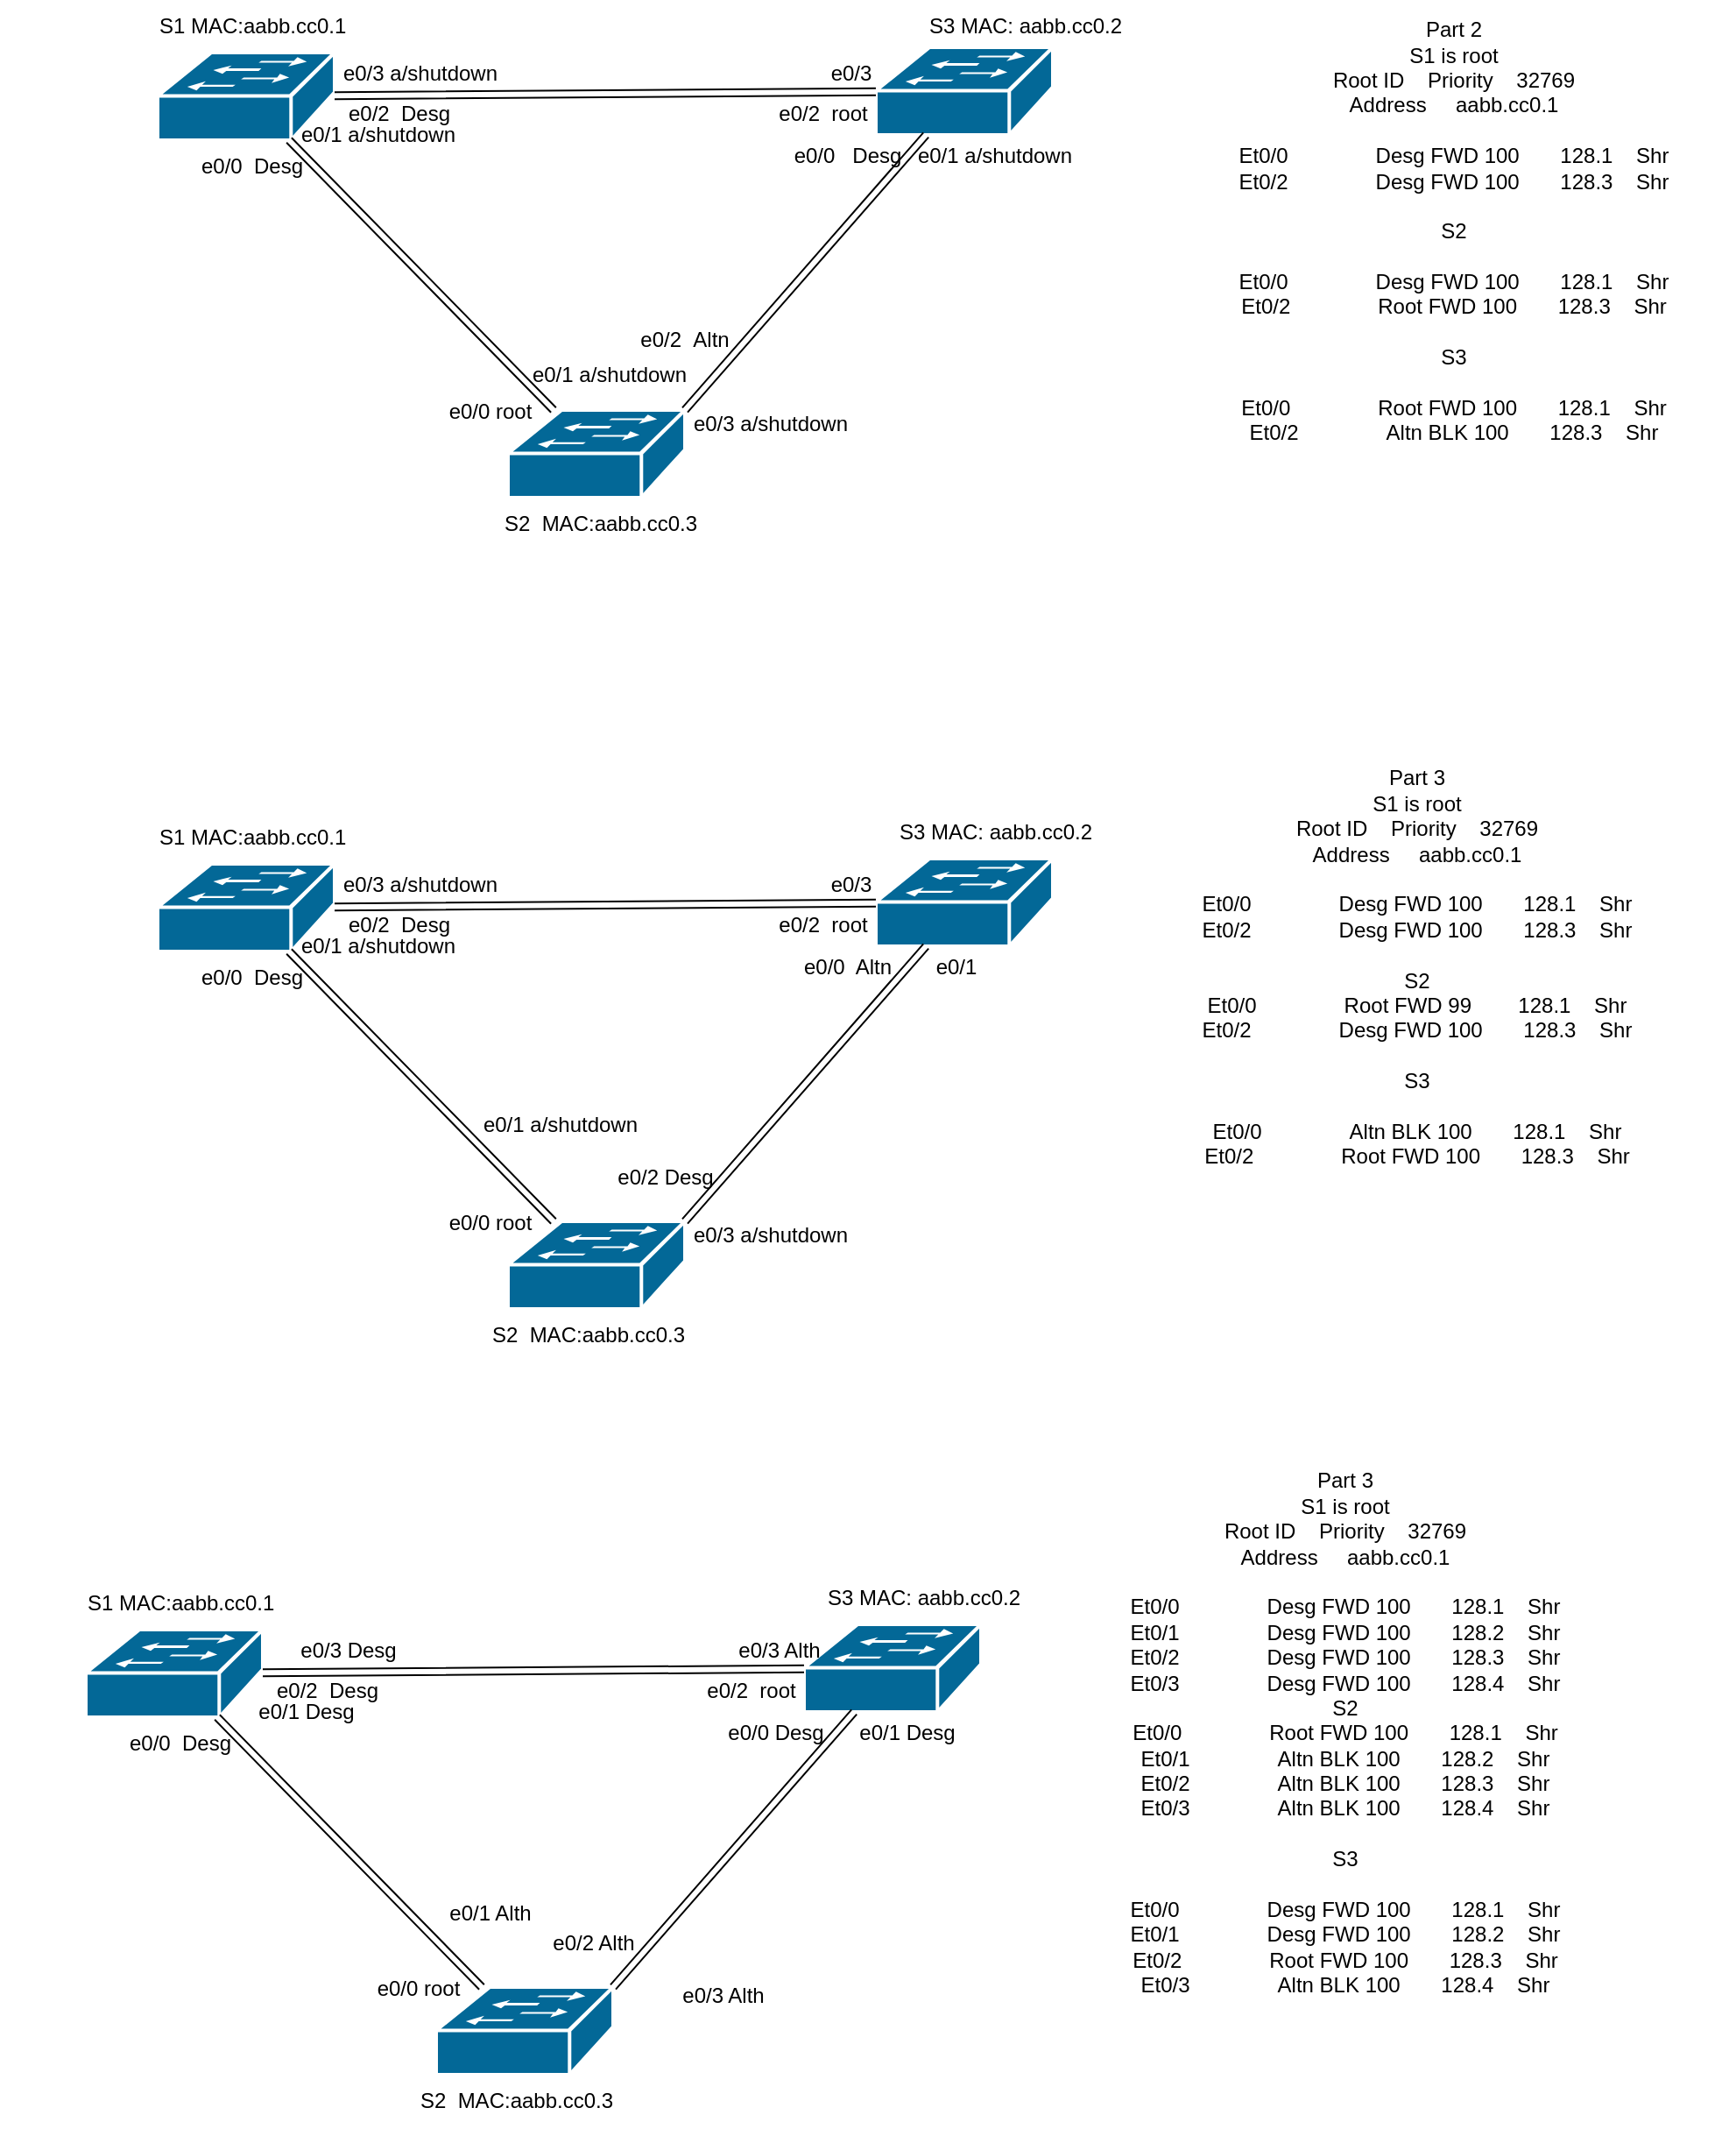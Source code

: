 <mxfile version="24.8.6">
  <diagram name="Page-1" id="c37626ed-c26b-45fb-9056-f9ebc6bb27b6">
    <mxGraphModel dx="772" dy="330" grid="1" gridSize="10" guides="1" tooltips="1" connect="1" arrows="1" fold="1" page="1" pageScale="1" pageWidth="1100" pageHeight="850" background="none" math="0" shadow="0">
      <root>
        <mxCell id="0" />
        <mxCell id="1" parent="0" />
        <mxCell id="9AFmzdEa3dv1COguM4qp-1" value="" style="shape=mxgraph.cisco.switches.workgroup_switch;sketch=0;html=1;pointerEvents=1;dashed=0;fillColor=#036897;strokeColor=#ffffff;strokeWidth=2;verticalLabelPosition=bottom;verticalAlign=top;align=center;outlineConnect=0;" parent="1" vertex="1">
          <mxGeometry x="170" y="103" width="101" height="50" as="geometry" />
        </mxCell>
        <mxCell id="9AFmzdEa3dv1COguM4qp-2" value="" style="shape=mxgraph.cisco.switches.workgroup_switch;sketch=0;html=1;pointerEvents=1;dashed=0;fillColor=#036897;strokeColor=#ffffff;strokeWidth=2;verticalLabelPosition=bottom;verticalAlign=top;align=center;outlineConnect=0;" parent="1" vertex="1">
          <mxGeometry x="580" y="100" width="101" height="50" as="geometry" />
        </mxCell>
        <mxCell id="9AFmzdEa3dv1COguM4qp-3" value="" style="shape=mxgraph.cisco.switches.workgroup_switch;sketch=0;html=1;pointerEvents=1;dashed=0;fillColor=#036897;strokeColor=#ffffff;strokeWidth=2;verticalLabelPosition=bottom;verticalAlign=top;align=center;outlineConnect=0;" parent="1" vertex="1">
          <mxGeometry x="370" y="307" width="101" height="50" as="geometry" />
        </mxCell>
        <mxCell id="9AFmzdEa3dv1COguM4qp-7" value="" style="orthogonalLoop=1;jettySize=auto;html=1;rounded=0;exitX=1;exitY=0;exitDx=0;exitDy=0;exitPerimeter=0;shape=link;" parent="1" source="9AFmzdEa3dv1COguM4qp-3" target="9AFmzdEa3dv1COguM4qp-2" edge="1">
          <mxGeometry width="80" relative="1" as="geometry">
            <mxPoint x="520" y="150" as="sourcePoint" />
            <mxPoint x="600" y="150" as="targetPoint" />
          </mxGeometry>
        </mxCell>
        <mxCell id="9AFmzdEa3dv1COguM4qp-8" value="" style="orthogonalLoop=1;jettySize=auto;html=1;rounded=0;shape=link;" parent="1" source="9AFmzdEa3dv1COguM4qp-3" target="9AFmzdEa3dv1COguM4qp-1" edge="1">
          <mxGeometry width="80" relative="1" as="geometry">
            <mxPoint x="441" y="330" as="sourcePoint" />
            <mxPoint x="615" y="160" as="targetPoint" />
          </mxGeometry>
        </mxCell>
        <mxCell id="9AFmzdEa3dv1COguM4qp-9" value="" style="orthogonalLoop=1;jettySize=auto;html=1;rounded=0;shape=link;" parent="1" source="9AFmzdEa3dv1COguM4qp-2" target="9AFmzdEa3dv1COguM4qp-1" edge="1">
          <mxGeometry width="80" relative="1" as="geometry">
            <mxPoint x="431" y="220" as="sourcePoint" />
            <mxPoint x="310" y="60" as="targetPoint" />
          </mxGeometry>
        </mxCell>
        <mxCell id="9AFmzdEa3dv1COguM4qp-10" value="S1 MAC:aabb.cc0.1&amp;nbsp;" style="text;strokeColor=none;align=center;fillColor=none;html=1;verticalAlign=middle;whiteSpace=wrap;rounded=0;" parent="1" vertex="1">
          <mxGeometry x="121" y="73" width="210" height="30" as="geometry" />
        </mxCell>
        <mxCell id="9AFmzdEa3dv1COguM4qp-11" value="S3 MAC: aabb.cc0.2" style="text;strokeColor=none;align=center;fillColor=none;html=1;verticalAlign=middle;whiteSpace=wrap;rounded=0;" parent="1" vertex="1">
          <mxGeometry x="584.5" y="73" width="161" height="30" as="geometry" />
        </mxCell>
        <mxCell id="9AFmzdEa3dv1COguM4qp-12" value="S2&amp;nbsp; MAC:aabb.cc0.3" style="text;strokeColor=none;align=center;fillColor=none;html=1;verticalAlign=middle;whiteSpace=wrap;rounded=0;" parent="1" vertex="1">
          <mxGeometry x="338" y="357" width="170" height="30" as="geometry" />
        </mxCell>
        <mxCell id="9AFmzdEa3dv1COguM4qp-13" value="e0/3 a/shutdown" style="text;strokeColor=none;align=center;fillColor=none;html=1;verticalAlign=middle;whiteSpace=wrap;rounded=0;" parent="1" vertex="1">
          <mxGeometry x="260" y="100" width="120" height="30" as="geometry" />
        </mxCell>
        <mxCell id="9AFmzdEa3dv1COguM4qp-14" value="e0/3" style="text;strokeColor=none;align=center;fillColor=none;html=1;verticalAlign=middle;whiteSpace=wrap;rounded=0;" parent="1" vertex="1">
          <mxGeometry x="536" y="100" width="60" height="30" as="geometry" />
        </mxCell>
        <mxCell id="9AFmzdEa3dv1COguM4qp-15" value="e0/3 a/shutdown" style="text;strokeColor=none;align=center;fillColor=none;html=1;verticalAlign=middle;whiteSpace=wrap;rounded=0;" parent="1" vertex="1">
          <mxGeometry x="460" y="300" width="120" height="30" as="geometry" />
        </mxCell>
        <mxCell id="9AFmzdEa3dv1COguM4qp-16" value="e0/0&amp;nbsp;&amp;nbsp;Desg" style="text;strokeColor=none;align=center;fillColor=none;html=1;verticalAlign=middle;whiteSpace=wrap;rounded=0;" parent="1" vertex="1">
          <mxGeometry x="194" y="153" width="60" height="30" as="geometry" />
        </mxCell>
        <mxCell id="9AFmzdEa3dv1COguM4qp-17" value="e0/0&amp;nbsp;&amp;nbsp;&amp;nbsp;Desg" style="text;strokeColor=none;align=center;fillColor=none;html=1;verticalAlign=middle;whiteSpace=wrap;rounded=0;" parent="1" vertex="1">
          <mxGeometry x="534" y="147" width="60" height="30" as="geometry" />
        </mxCell>
        <mxCell id="9AFmzdEa3dv1COguM4qp-18" value="e0/0&amp;nbsp;root" style="text;strokeColor=none;align=center;fillColor=none;html=1;verticalAlign=middle;whiteSpace=wrap;rounded=0;" parent="1" vertex="1">
          <mxGeometry x="330" y="293" width="60" height="30" as="geometry" />
        </mxCell>
        <mxCell id="9AFmzdEa3dv1COguM4qp-19" value="e0/1 a/shutdown" style="text;strokeColor=none;align=center;fillColor=none;html=1;verticalAlign=middle;whiteSpace=wrap;rounded=0;" parent="1" vertex="1">
          <mxGeometry x="232" y="135" width="128" height="30" as="geometry" />
        </mxCell>
        <mxCell id="9AFmzdEa3dv1COguM4qp-20" value="e0/1 a/shutdown" style="text;strokeColor=none;align=center;fillColor=none;html=1;verticalAlign=middle;whiteSpace=wrap;rounded=0;" parent="1" vertex="1">
          <mxGeometry x="596" y="147" width="104" height="30" as="geometry" />
        </mxCell>
        <mxCell id="9AFmzdEa3dv1COguM4qp-21" value="e0/1 a/shutdown" style="text;strokeColor=none;align=center;fillColor=none;html=1;verticalAlign=middle;whiteSpace=wrap;rounded=0;" parent="1" vertex="1">
          <mxGeometry x="378" y="272" width="100" height="30" as="geometry" />
        </mxCell>
        <mxCell id="9AFmzdEa3dv1COguM4qp-22" value="e0/2&amp;nbsp;&amp;nbsp;Altn" style="text;strokeColor=none;align=center;fillColor=none;html=1;verticalAlign=middle;whiteSpace=wrap;rounded=0;" parent="1" vertex="1">
          <mxGeometry x="441" y="252" width="60" height="30" as="geometry" />
        </mxCell>
        <mxCell id="9AFmzdEa3dv1COguM4qp-23" value="e0/2&amp;nbsp;&amp;nbsp;Desg" style="text;strokeColor=none;align=center;fillColor=none;html=1;verticalAlign=middle;whiteSpace=wrap;rounded=0;" parent="1" vertex="1">
          <mxGeometry x="278" y="123" width="60" height="30" as="geometry" />
        </mxCell>
        <mxCell id="9AFmzdEa3dv1COguM4qp-24" value="e0/2&amp;nbsp;&amp;nbsp;root" style="text;strokeColor=none;align=center;fillColor=none;html=1;verticalAlign=middle;whiteSpace=wrap;rounded=0;" parent="1" vertex="1">
          <mxGeometry x="520" y="123" width="60" height="30" as="geometry" />
        </mxCell>
        <mxCell id="SqgIeFdHdZ6kIC64qtme-1" value="Part 2&lt;div&gt;&lt;div&gt;S1 is root&lt;/div&gt;&lt;div&gt;Root ID&amp;nbsp; &amp;nbsp; Priority&amp;nbsp; &amp;nbsp; 32769&lt;/div&gt;&lt;div&gt;Address&amp;nbsp; &amp;nbsp; &amp;nbsp;aabb.cc0.1&lt;/div&gt;&lt;div&gt;&lt;br&gt;&lt;/div&gt;&lt;div&gt;Et0/0&amp;nbsp; &amp;nbsp; &amp;nbsp; &amp;nbsp; &amp;nbsp; &amp;nbsp; &amp;nbsp; &amp;nbsp;Desg FWD 100&amp;nbsp; &amp;nbsp; &amp;nbsp; &amp;nbsp;128.1&amp;nbsp; &amp;nbsp; Shr&lt;/div&gt;&lt;div&gt;Et0/2&amp;nbsp; &amp;nbsp; &amp;nbsp; &amp;nbsp; &amp;nbsp; &amp;nbsp; &amp;nbsp; &amp;nbsp;Desg FWD 100&amp;nbsp; &amp;nbsp; &amp;nbsp; &amp;nbsp;128.3&amp;nbsp; &amp;nbsp; Shr&lt;/div&gt;&lt;div&gt;&lt;br&gt;&lt;/div&gt;&lt;div&gt;S2&lt;/div&gt;&lt;div&gt;&lt;br&gt;&lt;/div&gt;&lt;div&gt;Et0/0&amp;nbsp; &amp;nbsp; &amp;nbsp; &amp;nbsp; &amp;nbsp; &amp;nbsp; &amp;nbsp; &amp;nbsp;Desg FWD 100&amp;nbsp; &amp;nbsp; &amp;nbsp; &amp;nbsp;128.1&amp;nbsp; &amp;nbsp; Shr&lt;/div&gt;&lt;div&gt;Et0/2&amp;nbsp; &amp;nbsp; &amp;nbsp; &amp;nbsp; &amp;nbsp; &amp;nbsp; &amp;nbsp; &amp;nbsp;Root FWD 100&amp;nbsp; &amp;nbsp; &amp;nbsp; &amp;nbsp;128.3&amp;nbsp; &amp;nbsp; Shr&lt;/div&gt;&lt;div&gt;&lt;br&gt;&lt;/div&gt;&lt;div&gt;S3&lt;/div&gt;&lt;div&gt;&lt;br&gt;&lt;/div&gt;&lt;div&gt;Et0/0&amp;nbsp; &amp;nbsp; &amp;nbsp; &amp;nbsp; &amp;nbsp; &amp;nbsp; &amp;nbsp; &amp;nbsp;Root FWD 100&amp;nbsp; &amp;nbsp; &amp;nbsp; &amp;nbsp;128.1&amp;nbsp; &amp;nbsp; Shr&lt;/div&gt;&lt;div&gt;Et0/2&amp;nbsp; &amp;nbsp; &amp;nbsp; &amp;nbsp; &amp;nbsp; &amp;nbsp; &amp;nbsp; &amp;nbsp;Altn BLK 100&amp;nbsp; &amp;nbsp; &amp;nbsp; &amp;nbsp;128.3&amp;nbsp; &amp;nbsp; Shr&lt;/div&gt;&lt;/div&gt;" style="text;strokeColor=none;align=center;fillColor=none;html=1;verticalAlign=middle;whiteSpace=wrap;rounded=0;" vertex="1" parent="1">
          <mxGeometry x="750" y="190" width="320" height="30" as="geometry" />
        </mxCell>
        <mxCell id="SqgIeFdHdZ6kIC64qtme-3" value="" style="shape=mxgraph.cisco.switches.workgroup_switch;sketch=0;html=1;pointerEvents=1;dashed=0;fillColor=#036897;strokeColor=#ffffff;strokeWidth=2;verticalLabelPosition=bottom;verticalAlign=top;align=center;outlineConnect=0;" vertex="1" parent="1">
          <mxGeometry x="170" y="566" width="101" height="50" as="geometry" />
        </mxCell>
        <mxCell id="SqgIeFdHdZ6kIC64qtme-4" value="" style="shape=mxgraph.cisco.switches.workgroup_switch;sketch=0;html=1;pointerEvents=1;dashed=0;fillColor=#036897;strokeColor=#ffffff;strokeWidth=2;verticalLabelPosition=bottom;verticalAlign=top;align=center;outlineConnect=0;" vertex="1" parent="1">
          <mxGeometry x="580" y="563" width="101" height="50" as="geometry" />
        </mxCell>
        <mxCell id="SqgIeFdHdZ6kIC64qtme-5" value="" style="shape=mxgraph.cisco.switches.workgroup_switch;sketch=0;html=1;pointerEvents=1;dashed=0;fillColor=#036897;strokeColor=#ffffff;strokeWidth=2;verticalLabelPosition=bottom;verticalAlign=top;align=center;outlineConnect=0;" vertex="1" parent="1">
          <mxGeometry x="370" y="770" width="101" height="50" as="geometry" />
        </mxCell>
        <mxCell id="SqgIeFdHdZ6kIC64qtme-6" value="" style="orthogonalLoop=1;jettySize=auto;html=1;rounded=0;exitX=1;exitY=0;exitDx=0;exitDy=0;exitPerimeter=0;shape=link;" edge="1" parent="1" source="SqgIeFdHdZ6kIC64qtme-5" target="SqgIeFdHdZ6kIC64qtme-4">
          <mxGeometry width="80" relative="1" as="geometry">
            <mxPoint x="520" y="613" as="sourcePoint" />
            <mxPoint x="600" y="613" as="targetPoint" />
          </mxGeometry>
        </mxCell>
        <mxCell id="SqgIeFdHdZ6kIC64qtme-7" value="" style="orthogonalLoop=1;jettySize=auto;html=1;rounded=0;shape=link;" edge="1" parent="1" source="SqgIeFdHdZ6kIC64qtme-5" target="SqgIeFdHdZ6kIC64qtme-3">
          <mxGeometry width="80" relative="1" as="geometry">
            <mxPoint x="441" y="793" as="sourcePoint" />
            <mxPoint x="615" y="623" as="targetPoint" />
          </mxGeometry>
        </mxCell>
        <mxCell id="SqgIeFdHdZ6kIC64qtme-8" value="" style="orthogonalLoop=1;jettySize=auto;html=1;rounded=0;shape=link;" edge="1" parent="1" source="SqgIeFdHdZ6kIC64qtme-4" target="SqgIeFdHdZ6kIC64qtme-3">
          <mxGeometry width="80" relative="1" as="geometry">
            <mxPoint x="431" y="683" as="sourcePoint" />
            <mxPoint x="310" y="523" as="targetPoint" />
          </mxGeometry>
        </mxCell>
        <mxCell id="SqgIeFdHdZ6kIC64qtme-9" value="S1 MAC:aabb.cc0.1&amp;nbsp;" style="text;strokeColor=none;align=center;fillColor=none;html=1;verticalAlign=middle;whiteSpace=wrap;rounded=0;" vertex="1" parent="1">
          <mxGeometry x="121" y="536" width="210" height="30" as="geometry" />
        </mxCell>
        <mxCell id="SqgIeFdHdZ6kIC64qtme-10" value="S3 MAC: aabb.cc0.2" style="text;strokeColor=none;align=center;fillColor=none;html=1;verticalAlign=middle;whiteSpace=wrap;rounded=0;" vertex="1" parent="1">
          <mxGeometry x="567.5" y="533" width="161" height="30" as="geometry" />
        </mxCell>
        <mxCell id="SqgIeFdHdZ6kIC64qtme-11" value="S2&amp;nbsp; MAC:aabb.cc0.3" style="text;strokeColor=none;align=center;fillColor=none;html=1;verticalAlign=middle;whiteSpace=wrap;rounded=0;" vertex="1" parent="1">
          <mxGeometry x="331" y="820" width="170" height="30" as="geometry" />
        </mxCell>
        <mxCell id="SqgIeFdHdZ6kIC64qtme-12" value="e0/3 a/shutdown" style="text;strokeColor=none;align=center;fillColor=none;html=1;verticalAlign=middle;whiteSpace=wrap;rounded=0;" vertex="1" parent="1">
          <mxGeometry x="260" y="563" width="120" height="30" as="geometry" />
        </mxCell>
        <mxCell id="SqgIeFdHdZ6kIC64qtme-13" value="e0/3" style="text;strokeColor=none;align=center;fillColor=none;html=1;verticalAlign=middle;whiteSpace=wrap;rounded=0;" vertex="1" parent="1">
          <mxGeometry x="536" y="563" width="60" height="30" as="geometry" />
        </mxCell>
        <mxCell id="SqgIeFdHdZ6kIC64qtme-14" value="e0/3 a/shutdown" style="text;strokeColor=none;align=center;fillColor=none;html=1;verticalAlign=middle;whiteSpace=wrap;rounded=0;" vertex="1" parent="1">
          <mxGeometry x="460" y="763" width="120" height="30" as="geometry" />
        </mxCell>
        <mxCell id="SqgIeFdHdZ6kIC64qtme-15" value="e0/0&amp;nbsp;&amp;nbsp;Desg" style="text;strokeColor=none;align=center;fillColor=none;html=1;verticalAlign=middle;whiteSpace=wrap;rounded=0;" vertex="1" parent="1">
          <mxGeometry x="194" y="616" width="60" height="30" as="geometry" />
        </mxCell>
        <mxCell id="SqgIeFdHdZ6kIC64qtme-16" value="e0/0&amp;nbsp; Altn" style="text;strokeColor=none;align=center;fillColor=none;html=1;verticalAlign=middle;whiteSpace=wrap;rounded=0;" vertex="1" parent="1">
          <mxGeometry x="534" y="610" width="60" height="30" as="geometry" />
        </mxCell>
        <mxCell id="SqgIeFdHdZ6kIC64qtme-17" value="e0/0&amp;nbsp;root" style="text;strokeColor=none;align=center;fillColor=none;html=1;verticalAlign=middle;whiteSpace=wrap;rounded=0;" vertex="1" parent="1">
          <mxGeometry x="330" y="756" width="60" height="30" as="geometry" />
        </mxCell>
        <mxCell id="SqgIeFdHdZ6kIC64qtme-18" value="e0/1 a/shutdown" style="text;strokeColor=none;align=center;fillColor=none;html=1;verticalAlign=middle;whiteSpace=wrap;rounded=0;" vertex="1" parent="1">
          <mxGeometry x="232" y="598" width="128" height="30" as="geometry" />
        </mxCell>
        <mxCell id="SqgIeFdHdZ6kIC64qtme-19" value="e0/1" style="text;strokeColor=none;align=center;fillColor=none;html=1;verticalAlign=middle;whiteSpace=wrap;rounded=0;" vertex="1" parent="1">
          <mxGeometry x="596" y="610" width="60" height="30" as="geometry" />
        </mxCell>
        <mxCell id="SqgIeFdHdZ6kIC64qtme-20" value="e0/1 a/shutdown" style="text;strokeColor=none;align=center;fillColor=none;html=1;verticalAlign=middle;whiteSpace=wrap;rounded=0;" vertex="1" parent="1">
          <mxGeometry x="350" y="700" width="100" height="30" as="geometry" />
        </mxCell>
        <mxCell id="SqgIeFdHdZ6kIC64qtme-21" value="e0/2 Desg" style="text;strokeColor=none;align=center;fillColor=none;html=1;verticalAlign=middle;whiteSpace=wrap;rounded=0;" vertex="1" parent="1">
          <mxGeometry x="430" y="730" width="60" height="30" as="geometry" />
        </mxCell>
        <mxCell id="SqgIeFdHdZ6kIC64qtme-22" value="e0/2&amp;nbsp;&amp;nbsp;Desg" style="text;strokeColor=none;align=center;fillColor=none;html=1;verticalAlign=middle;whiteSpace=wrap;rounded=0;" vertex="1" parent="1">
          <mxGeometry x="278" y="586" width="60" height="30" as="geometry" />
        </mxCell>
        <mxCell id="SqgIeFdHdZ6kIC64qtme-23" value="e0/2&amp;nbsp;&amp;nbsp;root" style="text;strokeColor=none;align=center;fillColor=none;html=1;verticalAlign=middle;whiteSpace=wrap;rounded=0;" vertex="1" parent="1">
          <mxGeometry x="520" y="586" width="60" height="30" as="geometry" />
        </mxCell>
        <mxCell id="SqgIeFdHdZ6kIC64qtme-24" value="Part 3&lt;div&gt;&lt;div&gt;S1 is root&lt;/div&gt;&lt;div&gt;Root ID&amp;nbsp; &amp;nbsp; Priority&amp;nbsp; &amp;nbsp; 32769&lt;/div&gt;&lt;div&gt;Address&amp;nbsp; &amp;nbsp; &amp;nbsp;aabb.cc0.1&lt;/div&gt;&lt;div&gt;&lt;br&gt;&lt;/div&gt;&lt;div&gt;Et0/0&amp;nbsp; &amp;nbsp; &amp;nbsp; &amp;nbsp; &amp;nbsp; &amp;nbsp; &amp;nbsp; &amp;nbsp;Desg FWD 100&amp;nbsp; &amp;nbsp; &amp;nbsp; &amp;nbsp;128.1&amp;nbsp; &amp;nbsp; Shr&lt;/div&gt;&lt;div&gt;Et0/2&amp;nbsp; &amp;nbsp; &amp;nbsp; &amp;nbsp; &amp;nbsp; &amp;nbsp; &amp;nbsp; &amp;nbsp;Desg FWD 100&amp;nbsp; &amp;nbsp; &amp;nbsp; &amp;nbsp;128.3&amp;nbsp; &amp;nbsp; Shr&lt;/div&gt;&lt;div&gt;&lt;br&gt;&lt;/div&gt;&lt;div&gt;S2&lt;/div&gt;&lt;div&gt;&lt;span style=&quot;background-color: initial;&quot;&gt;Et0/0&amp;nbsp; &amp;nbsp; &amp;nbsp; &amp;nbsp; &amp;nbsp; &amp;nbsp; &amp;nbsp; &amp;nbsp;Root FWD 99&amp;nbsp; &amp;nbsp; &amp;nbsp; &amp;nbsp; 128.1&amp;nbsp; &amp;nbsp; Shr&lt;/span&gt;&lt;/div&gt;&lt;div&gt;&lt;div&gt;Et0/2&amp;nbsp; &amp;nbsp; &amp;nbsp; &amp;nbsp; &amp;nbsp; &amp;nbsp; &amp;nbsp; &amp;nbsp;Desg FWD 100&amp;nbsp; &amp;nbsp; &amp;nbsp; &amp;nbsp;128.3&amp;nbsp; &amp;nbsp; Shr&lt;/div&gt;&lt;/div&gt;&lt;div&gt;&lt;br&gt;&lt;/div&gt;&lt;div&gt;S3&lt;/div&gt;&lt;div&gt;&lt;br&gt;&lt;/div&gt;&lt;div&gt;&lt;div&gt;Et0/0&amp;nbsp; &amp;nbsp; &amp;nbsp; &amp;nbsp; &amp;nbsp; &amp;nbsp; &amp;nbsp; &amp;nbsp;Altn BLK 100&amp;nbsp; &amp;nbsp; &amp;nbsp; &amp;nbsp;128.1&amp;nbsp; &amp;nbsp; Shr&lt;/div&gt;&lt;div&gt;Et0/2&amp;nbsp; &amp;nbsp; &amp;nbsp; &amp;nbsp; &amp;nbsp; &amp;nbsp; &amp;nbsp; &amp;nbsp;Root FWD 100&amp;nbsp; &amp;nbsp; &amp;nbsp; &amp;nbsp;128.3&amp;nbsp; &amp;nbsp; Shr&lt;/div&gt;&lt;/div&gt;&lt;/div&gt;" style="text;strokeColor=none;align=center;fillColor=none;html=1;verticalAlign=middle;whiteSpace=wrap;rounded=0;" vertex="1" parent="1">
          <mxGeometry x="728.5" y="610" width="320" height="30" as="geometry" />
        </mxCell>
        <mxCell id="SqgIeFdHdZ6kIC64qtme-25" value="" style="shape=mxgraph.cisco.switches.workgroup_switch;sketch=0;html=1;pointerEvents=1;dashed=0;fillColor=#036897;strokeColor=#ffffff;strokeWidth=2;verticalLabelPosition=bottom;verticalAlign=top;align=center;outlineConnect=0;" vertex="1" parent="1">
          <mxGeometry x="129" y="1003" width="101" height="50" as="geometry" />
        </mxCell>
        <mxCell id="SqgIeFdHdZ6kIC64qtme-26" value="" style="shape=mxgraph.cisco.switches.workgroup_switch;sketch=0;html=1;pointerEvents=1;dashed=0;fillColor=#036897;strokeColor=#ffffff;strokeWidth=2;verticalLabelPosition=bottom;verticalAlign=top;align=center;outlineConnect=0;" vertex="1" parent="1">
          <mxGeometry x="539" y="1000" width="101" height="50" as="geometry" />
        </mxCell>
        <mxCell id="SqgIeFdHdZ6kIC64qtme-27" value="" style="shape=mxgraph.cisco.switches.workgroup_switch;sketch=0;html=1;pointerEvents=1;dashed=0;fillColor=#036897;strokeColor=#ffffff;strokeWidth=2;verticalLabelPosition=bottom;verticalAlign=top;align=center;outlineConnect=0;" vertex="1" parent="1">
          <mxGeometry x="329" y="1207" width="101" height="50" as="geometry" />
        </mxCell>
        <mxCell id="SqgIeFdHdZ6kIC64qtme-28" value="" style="orthogonalLoop=1;jettySize=auto;html=1;rounded=0;exitX=1;exitY=0;exitDx=0;exitDy=0;exitPerimeter=0;shape=link;" edge="1" parent="1" source="SqgIeFdHdZ6kIC64qtme-27" target="SqgIeFdHdZ6kIC64qtme-26">
          <mxGeometry width="80" relative="1" as="geometry">
            <mxPoint x="479" y="1050" as="sourcePoint" />
            <mxPoint x="559" y="1050" as="targetPoint" />
          </mxGeometry>
        </mxCell>
        <mxCell id="SqgIeFdHdZ6kIC64qtme-29" value="" style="orthogonalLoop=1;jettySize=auto;html=1;rounded=0;shape=link;" edge="1" parent="1" source="SqgIeFdHdZ6kIC64qtme-27" target="SqgIeFdHdZ6kIC64qtme-25">
          <mxGeometry width="80" relative="1" as="geometry">
            <mxPoint x="400" y="1230" as="sourcePoint" />
            <mxPoint x="574" y="1060" as="targetPoint" />
          </mxGeometry>
        </mxCell>
        <mxCell id="SqgIeFdHdZ6kIC64qtme-30" value="" style="orthogonalLoop=1;jettySize=auto;html=1;rounded=0;shape=link;" edge="1" parent="1" source="SqgIeFdHdZ6kIC64qtme-26" target="SqgIeFdHdZ6kIC64qtme-25">
          <mxGeometry width="80" relative="1" as="geometry">
            <mxPoint x="390" y="1120" as="sourcePoint" />
            <mxPoint x="269" y="960" as="targetPoint" />
          </mxGeometry>
        </mxCell>
        <mxCell id="SqgIeFdHdZ6kIC64qtme-31" value="S1 MAC:aabb.cc0.1&amp;nbsp;" style="text;strokeColor=none;align=center;fillColor=none;html=1;verticalAlign=middle;whiteSpace=wrap;rounded=0;" vertex="1" parent="1">
          <mxGeometry x="80" y="973" width="210" height="30" as="geometry" />
        </mxCell>
        <mxCell id="SqgIeFdHdZ6kIC64qtme-32" value="S3 MAC: aabb.cc0.2" style="text;strokeColor=none;align=center;fillColor=none;html=1;verticalAlign=middle;whiteSpace=wrap;rounded=0;" vertex="1" parent="1">
          <mxGeometry x="526.5" y="970" width="161" height="30" as="geometry" />
        </mxCell>
        <mxCell id="SqgIeFdHdZ6kIC64qtme-33" value="S2&amp;nbsp; MAC:aabb.cc0.3" style="text;strokeColor=none;align=center;fillColor=none;html=1;verticalAlign=middle;whiteSpace=wrap;rounded=0;" vertex="1" parent="1">
          <mxGeometry x="290" y="1257" width="170" height="30" as="geometry" />
        </mxCell>
        <mxCell id="SqgIeFdHdZ6kIC64qtme-34" value="e0/3 Desg" style="text;strokeColor=none;align=center;fillColor=none;html=1;verticalAlign=middle;whiteSpace=wrap;rounded=0;" vertex="1" parent="1">
          <mxGeometry x="219" y="1000" width="120" height="30" as="geometry" />
        </mxCell>
        <mxCell id="SqgIeFdHdZ6kIC64qtme-35" value="e0/3 Alth" style="text;strokeColor=none;align=center;fillColor=none;html=1;verticalAlign=middle;whiteSpace=wrap;rounded=0;" vertex="1" parent="1">
          <mxGeometry x="495" y="1000" width="60" height="30" as="geometry" />
        </mxCell>
        <mxCell id="SqgIeFdHdZ6kIC64qtme-36" value="e0/3 Alth" style="text;strokeColor=none;align=center;fillColor=none;html=1;verticalAlign=middle;whiteSpace=wrap;rounded=0;" vertex="1" parent="1">
          <mxGeometry x="433" y="1197" width="120" height="30" as="geometry" />
        </mxCell>
        <mxCell id="SqgIeFdHdZ6kIC64qtme-37" value="e0/0&amp;nbsp;&amp;nbsp;Desg" style="text;strokeColor=none;align=center;fillColor=none;html=1;verticalAlign=middle;whiteSpace=wrap;rounded=0;" vertex="1" parent="1">
          <mxGeometry x="153" y="1053" width="60" height="30" as="geometry" />
        </mxCell>
        <mxCell id="SqgIeFdHdZ6kIC64qtme-38" value="e0/0 Desg" style="text;strokeColor=none;align=center;fillColor=none;html=1;verticalAlign=middle;whiteSpace=wrap;rounded=0;" vertex="1" parent="1">
          <mxGeometry x="493" y="1047" width="60" height="30" as="geometry" />
        </mxCell>
        <mxCell id="SqgIeFdHdZ6kIC64qtme-39" value="e0/0&amp;nbsp;root" style="text;strokeColor=none;align=center;fillColor=none;html=1;verticalAlign=middle;whiteSpace=wrap;rounded=0;" vertex="1" parent="1">
          <mxGeometry x="289" y="1193" width="60" height="30" as="geometry" />
        </mxCell>
        <mxCell id="SqgIeFdHdZ6kIC64qtme-40" value="e0/1 Desg" style="text;strokeColor=none;align=center;fillColor=none;html=1;verticalAlign=middle;whiteSpace=wrap;rounded=0;" vertex="1" parent="1">
          <mxGeometry x="191" y="1035" width="128" height="30" as="geometry" />
        </mxCell>
        <mxCell id="SqgIeFdHdZ6kIC64qtme-41" value="e0/1 Desg" style="text;strokeColor=none;align=center;fillColor=none;html=1;verticalAlign=middle;whiteSpace=wrap;rounded=0;" vertex="1" parent="1">
          <mxGeometry x="567.5" y="1047" width="60" height="30" as="geometry" />
        </mxCell>
        <mxCell id="SqgIeFdHdZ6kIC64qtme-42" value="e0/1 Alth" style="text;strokeColor=none;align=center;fillColor=none;html=1;verticalAlign=middle;whiteSpace=wrap;rounded=0;" vertex="1" parent="1">
          <mxGeometry x="310" y="1150" width="100" height="30" as="geometry" />
        </mxCell>
        <mxCell id="SqgIeFdHdZ6kIC64qtme-43" value="e0/2 Alth" style="text;strokeColor=none;align=center;fillColor=none;html=1;verticalAlign=middle;whiteSpace=wrap;rounded=0;" vertex="1" parent="1">
          <mxGeometry x="389" y="1167" width="60" height="30" as="geometry" />
        </mxCell>
        <mxCell id="SqgIeFdHdZ6kIC64qtme-44" value="e0/2&amp;nbsp;&amp;nbsp;Desg" style="text;strokeColor=none;align=center;fillColor=none;html=1;verticalAlign=middle;whiteSpace=wrap;rounded=0;" vertex="1" parent="1">
          <mxGeometry x="237" y="1023" width="60" height="30" as="geometry" />
        </mxCell>
        <mxCell id="SqgIeFdHdZ6kIC64qtme-45" value="e0/2&amp;nbsp;&amp;nbsp;root" style="text;strokeColor=none;align=center;fillColor=none;html=1;verticalAlign=middle;whiteSpace=wrap;rounded=0;" vertex="1" parent="1">
          <mxGeometry x="479" y="1023" width="60" height="30" as="geometry" />
        </mxCell>
        <mxCell id="SqgIeFdHdZ6kIC64qtme-46" value="Part 3&lt;div&gt;&lt;div&gt;S1 is root&lt;/div&gt;&lt;div&gt;Root ID&amp;nbsp; &amp;nbsp; Priority&amp;nbsp; &amp;nbsp; 32769&lt;/div&gt;&lt;div&gt;Address&amp;nbsp; &amp;nbsp; &amp;nbsp;aabb.cc0.1&lt;/div&gt;&lt;div&gt;&lt;br&gt;&lt;/div&gt;&lt;div&gt;&lt;div&gt;Et0/0&amp;nbsp; &amp;nbsp; &amp;nbsp; &amp;nbsp; &amp;nbsp; &amp;nbsp; &amp;nbsp; &amp;nbsp;Desg FWD 100&amp;nbsp; &amp;nbsp; &amp;nbsp; &amp;nbsp;128.1&amp;nbsp; &amp;nbsp; Shr&lt;/div&gt;&lt;div&gt;Et0/1&amp;nbsp; &amp;nbsp; &amp;nbsp; &amp;nbsp; &amp;nbsp; &amp;nbsp; &amp;nbsp; &amp;nbsp;Desg FWD 100&amp;nbsp; &amp;nbsp; &amp;nbsp; &amp;nbsp;128.2&amp;nbsp; &amp;nbsp; Shr&lt;/div&gt;&lt;div&gt;Et0/2&amp;nbsp; &amp;nbsp; &amp;nbsp; &amp;nbsp; &amp;nbsp; &amp;nbsp; &amp;nbsp; &amp;nbsp;Desg FWD 100&amp;nbsp; &amp;nbsp; &amp;nbsp; &amp;nbsp;128.3&amp;nbsp; &amp;nbsp; Shr&lt;/div&gt;&lt;div&gt;Et0/3&amp;nbsp; &amp;nbsp; &amp;nbsp; &amp;nbsp; &amp;nbsp; &amp;nbsp; &amp;nbsp; &amp;nbsp;Desg FWD 100&amp;nbsp; &amp;nbsp; &amp;nbsp; &amp;nbsp;128.4&amp;nbsp; &amp;nbsp; Shr&lt;/div&gt;&lt;/div&gt;&lt;div&gt;S2&lt;/div&gt;&lt;div&gt;&lt;div&gt;Et0/0&amp;nbsp; &amp;nbsp; &amp;nbsp; &amp;nbsp; &amp;nbsp; &amp;nbsp; &amp;nbsp; &amp;nbsp;Root FWD 100&amp;nbsp; &amp;nbsp; &amp;nbsp; &amp;nbsp;128.1&amp;nbsp; &amp;nbsp; Shr&lt;/div&gt;&lt;div&gt;Et0/1&amp;nbsp; &amp;nbsp; &amp;nbsp; &amp;nbsp; &amp;nbsp; &amp;nbsp; &amp;nbsp; &amp;nbsp;Altn BLK 100&amp;nbsp; &amp;nbsp; &amp;nbsp; &amp;nbsp;128.2&amp;nbsp; &amp;nbsp; Shr&lt;/div&gt;&lt;div&gt;Et0/2&amp;nbsp; &amp;nbsp; &amp;nbsp; &amp;nbsp; &amp;nbsp; &amp;nbsp; &amp;nbsp; &amp;nbsp;Altn BLK 100&amp;nbsp; &amp;nbsp; &amp;nbsp; &amp;nbsp;128.3&amp;nbsp; &amp;nbsp; Shr&lt;/div&gt;&lt;div&gt;Et0/3&amp;nbsp; &amp;nbsp; &amp;nbsp; &amp;nbsp; &amp;nbsp; &amp;nbsp; &amp;nbsp; &amp;nbsp;Altn BLK 100&amp;nbsp; &amp;nbsp; &amp;nbsp; &amp;nbsp;128.4&amp;nbsp; &amp;nbsp; Shr&lt;/div&gt;&lt;/div&gt;&lt;div&gt;&lt;br&gt;&lt;/div&gt;&lt;div&gt;S3&lt;/div&gt;&lt;div&gt;&lt;br&gt;&lt;/div&gt;&lt;div&gt;&lt;div&gt;Et0/0&amp;nbsp; &amp;nbsp; &amp;nbsp; &amp;nbsp; &amp;nbsp; &amp;nbsp; &amp;nbsp; &amp;nbsp;Desg FWD 100&amp;nbsp; &amp;nbsp; &amp;nbsp; &amp;nbsp;128.1&amp;nbsp; &amp;nbsp; Shr&lt;/div&gt;&lt;div&gt;Et0/1&amp;nbsp; &amp;nbsp; &amp;nbsp; &amp;nbsp; &amp;nbsp; &amp;nbsp; &amp;nbsp; &amp;nbsp;Desg FWD 100&amp;nbsp; &amp;nbsp; &amp;nbsp; &amp;nbsp;128.2&amp;nbsp; &amp;nbsp; Shr&lt;/div&gt;&lt;div&gt;Et0/2&amp;nbsp; &amp;nbsp; &amp;nbsp; &amp;nbsp; &amp;nbsp; &amp;nbsp; &amp;nbsp; &amp;nbsp;Root FWD 100&amp;nbsp; &amp;nbsp; &amp;nbsp; &amp;nbsp;128.3&amp;nbsp; &amp;nbsp; Shr&lt;/div&gt;&lt;div&gt;Et0/3&amp;nbsp; &amp;nbsp; &amp;nbsp; &amp;nbsp; &amp;nbsp; &amp;nbsp; &amp;nbsp; &amp;nbsp;Altn BLK 100&amp;nbsp; &amp;nbsp; &amp;nbsp; &amp;nbsp;128.4&amp;nbsp; &amp;nbsp; Shr&lt;/div&gt;&lt;/div&gt;&lt;/div&gt;" style="text;strokeColor=none;align=center;fillColor=none;html=1;verticalAlign=middle;whiteSpace=wrap;rounded=0;" vertex="1" parent="1">
          <mxGeometry x="687.5" y="1047" width="320" height="30" as="geometry" />
        </mxCell>
      </root>
    </mxGraphModel>
  </diagram>
</mxfile>
